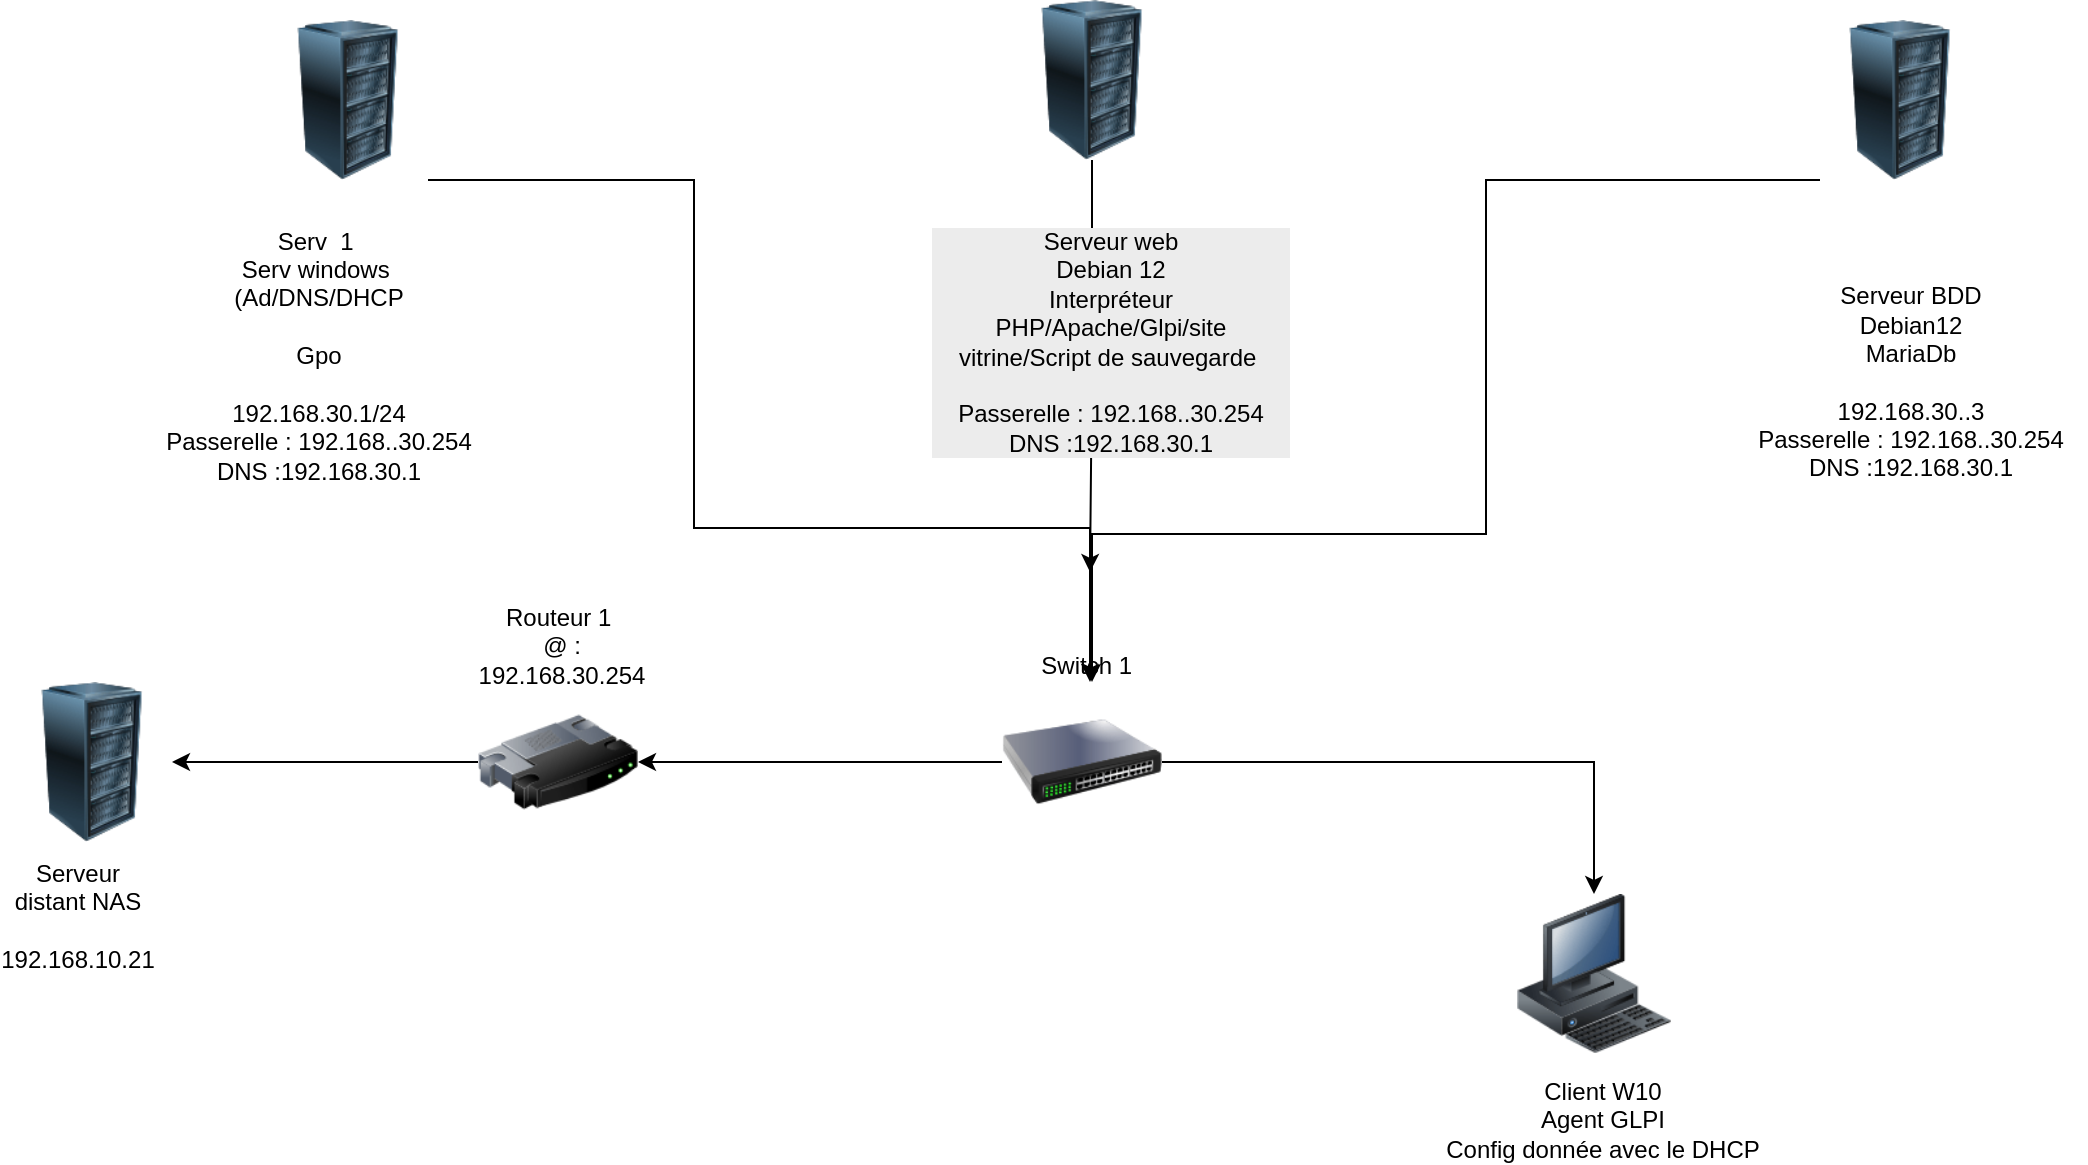 <mxfile version="26.2.14">
  <diagram name="Page-1" id="Cvp4G7-m7N4NGXlxV3cB">
    <mxGraphModel grid="0" page="0" gridSize="10" guides="1" tooltips="1" connect="1" arrows="1" fold="1" pageScale="1" pageWidth="827" pageHeight="1169" math="0" shadow="0">
      <root>
        <mxCell id="0" />
        <mxCell id="1" parent="0" />
        <mxCell id="AaDgKJHANjCcFW8BBAMT-6" style="edgeStyle=orthogonalEdgeStyle;rounded=0;orthogonalLoop=1;jettySize=auto;html=1;exitX=1;exitY=1;exitDx=0;exitDy=0;" edge="1" parent="1" source="8S_1OlVAqUHu60ON9fts-2" target="AaDgKJHANjCcFW8BBAMT-1">
          <mxGeometry relative="1" as="geometry">
            <Array as="points">
              <mxPoint x="-21" y="8" />
              <mxPoint x="177" y="8" />
            </Array>
          </mxGeometry>
        </mxCell>
        <mxCell id="8S_1OlVAqUHu60ON9fts-2" value="" style="image;html=1;image=img/lib/clip_art/computers/Server_Rack_128x128.png" vertex="1" parent="1">
          <mxGeometry x="-234" y="-246" width="80" height="80" as="geometry" />
        </mxCell>
        <mxCell id="AaDgKJHANjCcFW8BBAMT-7" style="edgeStyle=orthogonalEdgeStyle;rounded=0;orthogonalLoop=1;jettySize=auto;html=1;exitX=0.5;exitY=1;exitDx=0;exitDy=0;" edge="1" parent="1" source="8S_1OlVAqUHu60ON9fts-3">
          <mxGeometry relative="1" as="geometry">
            <mxPoint x="177" y="30" as="targetPoint" />
          </mxGeometry>
        </mxCell>
        <mxCell id="8S_1OlVAqUHu60ON9fts-3" value="" style="image;html=1;image=img/lib/clip_art/computers/Server_Rack_128x128.png" vertex="1" parent="1">
          <mxGeometry x="138" y="-256" width="80" height="80" as="geometry" />
        </mxCell>
        <mxCell id="AaDgKJHANjCcFW8BBAMT-8" style="edgeStyle=orthogonalEdgeStyle;rounded=0;orthogonalLoop=1;jettySize=auto;html=1;exitX=0;exitY=1;exitDx=0;exitDy=0;" edge="1" parent="1" source="8S_1OlVAqUHu60ON9fts-4" target="AaDgKJHANjCcFW8BBAMT-1">
          <mxGeometry relative="1" as="geometry">
            <Array as="points">
              <mxPoint x="375" y="11" />
              <mxPoint x="178" y="11" />
            </Array>
          </mxGeometry>
        </mxCell>
        <mxCell id="8S_1OlVAqUHu60ON9fts-4" value="" style="image;html=1;image=img/lib/clip_art/computers/Server_Rack_128x128.png" vertex="1" parent="1">
          <mxGeometry x="542" y="-246" width="80" height="80" as="geometry" />
        </mxCell>
        <mxCell id="AaDgKJHANjCcFW8BBAMT-9" style="edgeStyle=orthogonalEdgeStyle;rounded=0;orthogonalLoop=1;jettySize=auto;html=1;exitX=0;exitY=0.5;exitDx=0;exitDy=0;" edge="1" parent="1" source="AaDgKJHANjCcFW8BBAMT-1" target="AaDgKJHANjCcFW8BBAMT-2">
          <mxGeometry relative="1" as="geometry">
            <Array as="points">
              <mxPoint x="-2" y="125" />
              <mxPoint x="-2" y="125" />
            </Array>
          </mxGeometry>
        </mxCell>
        <mxCell id="AaDgKJHANjCcFW8BBAMT-12" style="edgeStyle=orthogonalEdgeStyle;rounded=0;orthogonalLoop=1;jettySize=auto;html=1;exitX=1;exitY=0.5;exitDx=0;exitDy=0;" edge="1" parent="1" source="AaDgKJHANjCcFW8BBAMT-1" target="AaDgKJHANjCcFW8BBAMT-4">
          <mxGeometry relative="1" as="geometry" />
        </mxCell>
        <mxCell id="AaDgKJHANjCcFW8BBAMT-1" value="" style="image;html=1;image=img/lib/clip_art/networking/Switch_128x128.png" vertex="1" parent="1">
          <mxGeometry x="133" y="85" width="80" height="80" as="geometry" />
        </mxCell>
        <mxCell id="AaDgKJHANjCcFW8BBAMT-10" style="edgeStyle=orthogonalEdgeStyle;rounded=0;orthogonalLoop=1;jettySize=auto;html=1;exitX=0;exitY=0.5;exitDx=0;exitDy=0;" edge="1" parent="1" source="AaDgKJHANjCcFW8BBAMT-2" target="AaDgKJHANjCcFW8BBAMT-3">
          <mxGeometry relative="1" as="geometry" />
        </mxCell>
        <mxCell id="AaDgKJHANjCcFW8BBAMT-2" value="" style="image;html=1;image=img/lib/clip_art/networking/Router_128x128.png" vertex="1" parent="1">
          <mxGeometry x="-129" y="85" width="80" height="80" as="geometry" />
        </mxCell>
        <mxCell id="AaDgKJHANjCcFW8BBAMT-3" value="" style="image;html=1;image=img/lib/clip_art/computers/Server_Rack_128x128.png" vertex="1" parent="1">
          <mxGeometry x="-362" y="85" width="80" height="80" as="geometry" />
        </mxCell>
        <mxCell id="AaDgKJHANjCcFW8BBAMT-4" value="" style="image;html=1;image=img/lib/clip_art/computers/Workstation_128x128.png" vertex="1" parent="1">
          <mxGeometry x="389" y="191" width="80" height="80" as="geometry" />
        </mxCell>
        <mxCell id="AaDgKJHANjCcFW8BBAMT-13" value="Serv&amp;nbsp; 1&amp;nbsp;&lt;div&gt;Serv windows&amp;nbsp;&lt;/div&gt;&lt;div&gt;(Ad/DNS/DHCP&lt;/div&gt;&lt;div&gt;&lt;br&gt;&lt;/div&gt;&lt;div&gt;Gpo&lt;/div&gt;&lt;div&gt;&lt;br&gt;&lt;/div&gt;&lt;div&gt;192.168.30.1/24&lt;/div&gt;&lt;div&gt;Passerelle : 192.168..30.254&lt;/div&gt;&lt;div&gt;DNS :192.168.30.1&lt;br&gt;&lt;div&gt;&lt;br&gt;&lt;/div&gt;&lt;/div&gt;" style="text;html=1;align=center;verticalAlign=middle;whiteSpace=wrap;rounded=0;" vertex="1" parent="1">
          <mxGeometry x="-296" y="-86" width="175" height="29" as="geometry" />
        </mxCell>
        <mxCell id="AaDgKJHANjCcFW8BBAMT-15" value="&lt;div&gt;&lt;div&gt;Serveur BDD&lt;/div&gt;&lt;div&gt;Debian12&lt;/div&gt;&lt;div&gt;MariaDb&lt;/div&gt;&lt;div&gt;&lt;br&gt;&lt;/div&gt;&lt;div&gt;192.168.30..3&lt;/div&gt;&lt;div&gt;&lt;div&gt;Passerelle : 192.168..30.254&lt;/div&gt;&lt;div&gt;DNS :192.168.30.1&lt;/div&gt;&lt;/div&gt;&lt;/div&gt;" style="text;html=1;align=center;verticalAlign=middle;whiteSpace=wrap;rounded=0;" vertex="1" parent="1">
          <mxGeometry x="500" y="-80" width="175" height="29" as="geometry" />
        </mxCell>
        <mxCell id="AaDgKJHANjCcFW8BBAMT-16" value="&lt;div style=&quot;forced-color-adjust: none; color: rgb(0, 0, 0); font-family: Helvetica; font-size: 12px; font-style: normal; font-variant-ligatures: normal; font-variant-caps: normal; font-weight: 400; letter-spacing: normal; orphans: 2; text-align: center; text-indent: 0px; text-transform: none; widows: 2; word-spacing: 0px; -webkit-text-stroke-width: 0px; white-space: normal; background-color: rgb(236, 236, 236); text-decoration-thickness: initial; text-decoration-style: initial; text-decoration-color: initial;&quot;&gt;Serveur web&lt;/div&gt;&lt;div style=&quot;forced-color-adjust: none; color: rgb(0, 0, 0); font-family: Helvetica; font-size: 12px; font-style: normal; font-variant-ligatures: normal; font-variant-caps: normal; font-weight: 400; letter-spacing: normal; orphans: 2; text-align: center; text-indent: 0px; text-transform: none; widows: 2; word-spacing: 0px; -webkit-text-stroke-width: 0px; white-space: normal; background-color: rgb(236, 236, 236); text-decoration-thickness: initial; text-decoration-style: initial; text-decoration-color: initial;&quot;&gt;Debian 12&lt;/div&gt;&lt;div style=&quot;forced-color-adjust: none; color: rgb(0, 0, 0); font-family: Helvetica; font-size: 12px; font-style: normal; font-variant-ligatures: normal; font-variant-caps: normal; font-weight: 400; letter-spacing: normal; orphans: 2; text-align: center; text-indent: 0px; text-transform: none; widows: 2; word-spacing: 0px; -webkit-text-stroke-width: 0px; white-space: normal; background-color: rgb(236, 236, 236); text-decoration-thickness: initial; text-decoration-style: initial; text-decoration-color: initial;&quot;&gt;Interpréteur PHP/Apache/Glpi/site vitrine/Script de sauvegarde&amp;nbsp;&lt;/div&gt;&lt;div style=&quot;forced-color-adjust: none; color: rgb(0, 0, 0); font-family: Helvetica; font-size: 12px; font-style: normal; font-variant-ligatures: normal; font-variant-caps: normal; font-weight: 400; letter-spacing: normal; orphans: 2; text-align: center; text-indent: 0px; text-transform: none; widows: 2; word-spacing: 0px; -webkit-text-stroke-width: 0px; white-space: normal; background-color: rgb(236, 236, 236); text-decoration-thickness: initial; text-decoration-style: initial; text-decoration-color: initial;&quot;&gt;&lt;br&gt;&lt;/div&gt;&lt;div style=&quot;forced-color-adjust: none; color: rgb(0, 0, 0); font-family: Helvetica; font-size: 12px; font-style: normal; font-variant-ligatures: normal; font-variant-caps: normal; font-weight: 400; letter-spacing: normal; orphans: 2; text-align: center; text-indent: 0px; text-transform: none; widows: 2; word-spacing: 0px; -webkit-text-stroke-width: 0px; white-space: normal; background-color: rgb(236, 236, 236); text-decoration-thickness: initial; text-decoration-style: initial; text-decoration-color: initial;&quot;&gt;Passerelle : 192.168..30.254&lt;/div&gt;&lt;div style=&quot;forced-color-adjust: none; color: rgb(0, 0, 0); font-family: Helvetica; font-size: 12px; font-style: normal; font-variant-ligatures: normal; font-variant-caps: normal; font-weight: 400; letter-spacing: normal; orphans: 2; text-align: center; text-indent: 0px; text-transform: none; widows: 2; word-spacing: 0px; -webkit-text-stroke-width: 0px; white-space: normal; background-color: rgb(236, 236, 236); text-decoration-thickness: initial; text-decoration-style: initial; text-decoration-color: initial;&quot;&gt;DNS :192.168.30.1&lt;/div&gt;" style="text;whiteSpace=wrap;html=1;" vertex="1" parent="1">
          <mxGeometry x="96" y="-149" width="181" height="51" as="geometry" />
        </mxCell>
        <mxCell id="AaDgKJHANjCcFW8BBAMT-17" value="Switch 1&amp;nbsp;" style="text;html=1;align=center;verticalAlign=middle;whiteSpace=wrap;rounded=0;" vertex="1" parent="1">
          <mxGeometry x="147" y="62" width="60" height="30" as="geometry" />
        </mxCell>
        <mxCell id="AaDgKJHANjCcFW8BBAMT-18" value="Routeur 1&amp;nbsp;&lt;div&gt;@ : 192.168.30.254&lt;/div&gt;&lt;div&gt;&lt;br&gt;&lt;/div&gt;" style="text;html=1;align=center;verticalAlign=middle;whiteSpace=wrap;rounded=0;" vertex="1" parent="1">
          <mxGeometry x="-117" y="59" width="60" height="30" as="geometry" />
        </mxCell>
        <mxCell id="AaDgKJHANjCcFW8BBAMT-19" value="Serveur distant NAS&lt;div&gt;&lt;br&gt;&lt;/div&gt;&lt;div&gt;192.168.10.21&lt;/div&gt;" style="text;html=1;align=center;verticalAlign=middle;whiteSpace=wrap;rounded=0;" vertex="1" parent="1">
          <mxGeometry x="-359" y="187" width="60" height="30" as="geometry" />
        </mxCell>
        <mxCell id="AaDgKJHANjCcFW8BBAMT-20" value="Client W10&lt;div&gt;Agent GLPI&lt;/div&gt;&lt;div&gt;Config donnée avec le DHCP&lt;/div&gt;" style="text;html=1;align=center;verticalAlign=middle;whiteSpace=wrap;rounded=0;" vertex="1" parent="1">
          <mxGeometry x="319" y="289" width="229" height="30" as="geometry" />
        </mxCell>
      </root>
    </mxGraphModel>
  </diagram>
</mxfile>
